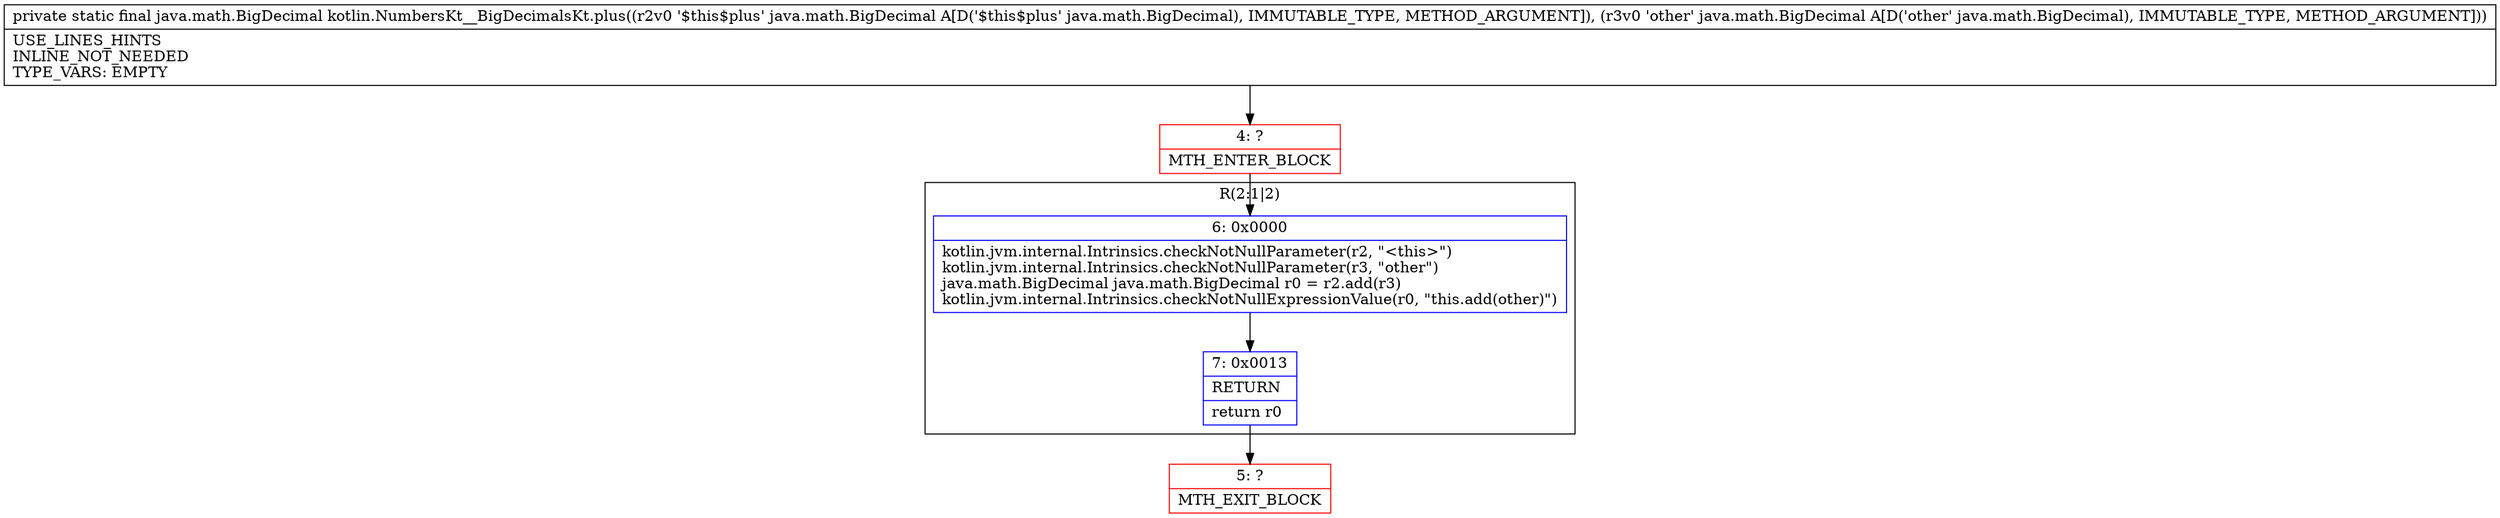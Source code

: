 digraph "CFG forkotlin.NumbersKt__BigDecimalsKt.plus(Ljava\/math\/BigDecimal;Ljava\/math\/BigDecimal;)Ljava\/math\/BigDecimal;" {
subgraph cluster_Region_367811865 {
label = "R(2:1|2)";
node [shape=record,color=blue];
Node_6 [shape=record,label="{6\:\ 0x0000|kotlin.jvm.internal.Intrinsics.checkNotNullParameter(r2, \"\<this\>\")\lkotlin.jvm.internal.Intrinsics.checkNotNullParameter(r3, \"other\")\ljava.math.BigDecimal java.math.BigDecimal r0 = r2.add(r3)\lkotlin.jvm.internal.Intrinsics.checkNotNullExpressionValue(r0, \"this.add(other)\")\l}"];
Node_7 [shape=record,label="{7\:\ 0x0013|RETURN\l|return r0\l}"];
}
Node_4 [shape=record,color=red,label="{4\:\ ?|MTH_ENTER_BLOCK\l}"];
Node_5 [shape=record,color=red,label="{5\:\ ?|MTH_EXIT_BLOCK\l}"];
MethodNode[shape=record,label="{private static final java.math.BigDecimal kotlin.NumbersKt__BigDecimalsKt.plus((r2v0 '$this$plus' java.math.BigDecimal A[D('$this$plus' java.math.BigDecimal), IMMUTABLE_TYPE, METHOD_ARGUMENT]), (r3v0 'other' java.math.BigDecimal A[D('other' java.math.BigDecimal), IMMUTABLE_TYPE, METHOD_ARGUMENT]))  | USE_LINES_HINTS\lINLINE_NOT_NEEDED\lTYPE_VARS: EMPTY\l}"];
MethodNode -> Node_4;Node_6 -> Node_7;
Node_7 -> Node_5;
Node_4 -> Node_6;
}

